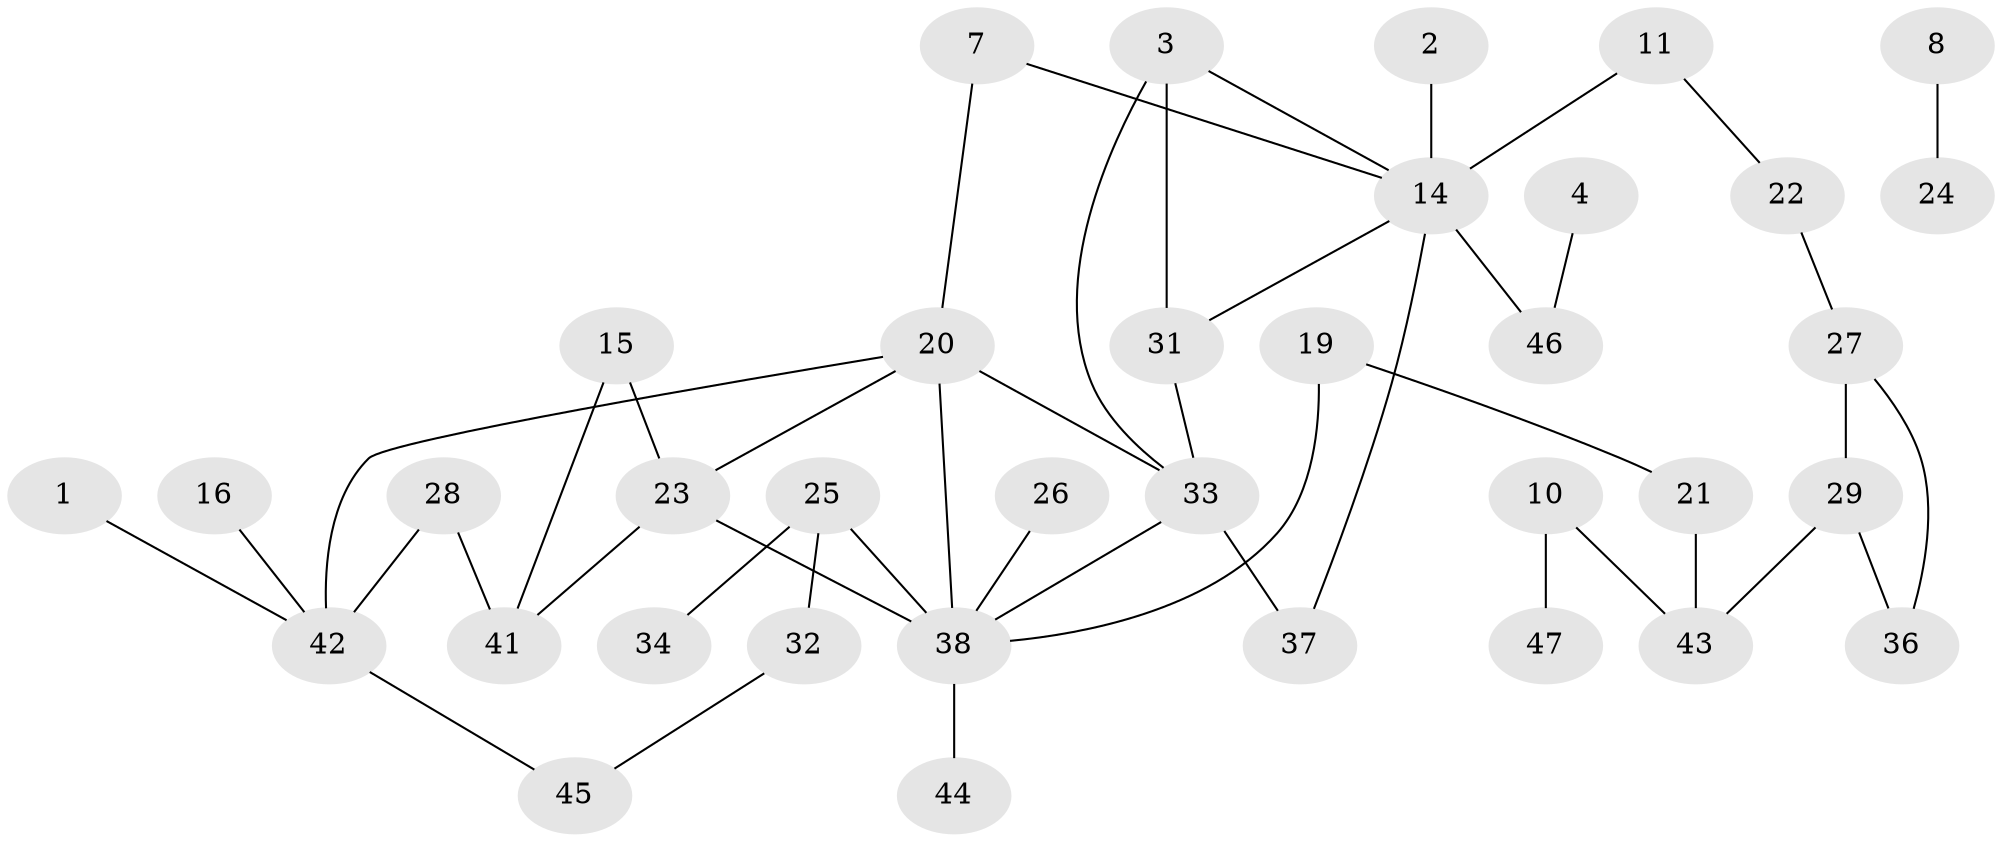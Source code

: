 // original degree distribution, {3: 0.23655913978494625, 6: 0.03225806451612903, 1: 0.3010752688172043, 4: 0.03225806451612903, 2: 0.3010752688172043, 0: 0.07526881720430108, 5: 0.010752688172043012, 7: 0.010752688172043012}
// Generated by graph-tools (version 1.1) at 2025/00/03/09/25 03:00:51]
// undirected, 36 vertices, 45 edges
graph export_dot {
graph [start="1"]
  node [color=gray90,style=filled];
  1;
  2;
  3;
  4;
  7;
  8;
  10;
  11;
  14;
  15;
  16;
  19;
  20;
  21;
  22;
  23;
  24;
  25;
  26;
  27;
  28;
  29;
  31;
  32;
  33;
  34;
  36;
  37;
  38;
  41;
  42;
  43;
  44;
  45;
  46;
  47;
  1 -- 42 [weight=1.0];
  2 -- 14 [weight=1.0];
  3 -- 14 [weight=1.0];
  3 -- 31 [weight=1.0];
  3 -- 33 [weight=1.0];
  4 -- 46 [weight=1.0];
  7 -- 14 [weight=1.0];
  7 -- 20 [weight=1.0];
  8 -- 24 [weight=1.0];
  10 -- 43 [weight=1.0];
  10 -- 47 [weight=1.0];
  11 -- 14 [weight=1.0];
  11 -- 22 [weight=1.0];
  14 -- 31 [weight=1.0];
  14 -- 37 [weight=1.0];
  14 -- 46 [weight=3.0];
  15 -- 23 [weight=1.0];
  15 -- 41 [weight=1.0];
  16 -- 42 [weight=1.0];
  19 -- 21 [weight=1.0];
  19 -- 38 [weight=1.0];
  20 -- 23 [weight=1.0];
  20 -- 33 [weight=1.0];
  20 -- 38 [weight=1.0];
  20 -- 42 [weight=1.0];
  21 -- 43 [weight=1.0];
  22 -- 27 [weight=1.0];
  23 -- 38 [weight=3.0];
  23 -- 41 [weight=1.0];
  25 -- 32 [weight=1.0];
  25 -- 34 [weight=1.0];
  25 -- 38 [weight=1.0];
  26 -- 38 [weight=1.0];
  27 -- 29 [weight=1.0];
  27 -- 36 [weight=1.0];
  28 -- 41 [weight=1.0];
  28 -- 42 [weight=1.0];
  29 -- 36 [weight=1.0];
  29 -- 43 [weight=1.0];
  31 -- 33 [weight=1.0];
  32 -- 45 [weight=1.0];
  33 -- 37 [weight=1.0];
  33 -- 38 [weight=1.0];
  38 -- 44 [weight=1.0];
  42 -- 45 [weight=1.0];
}
